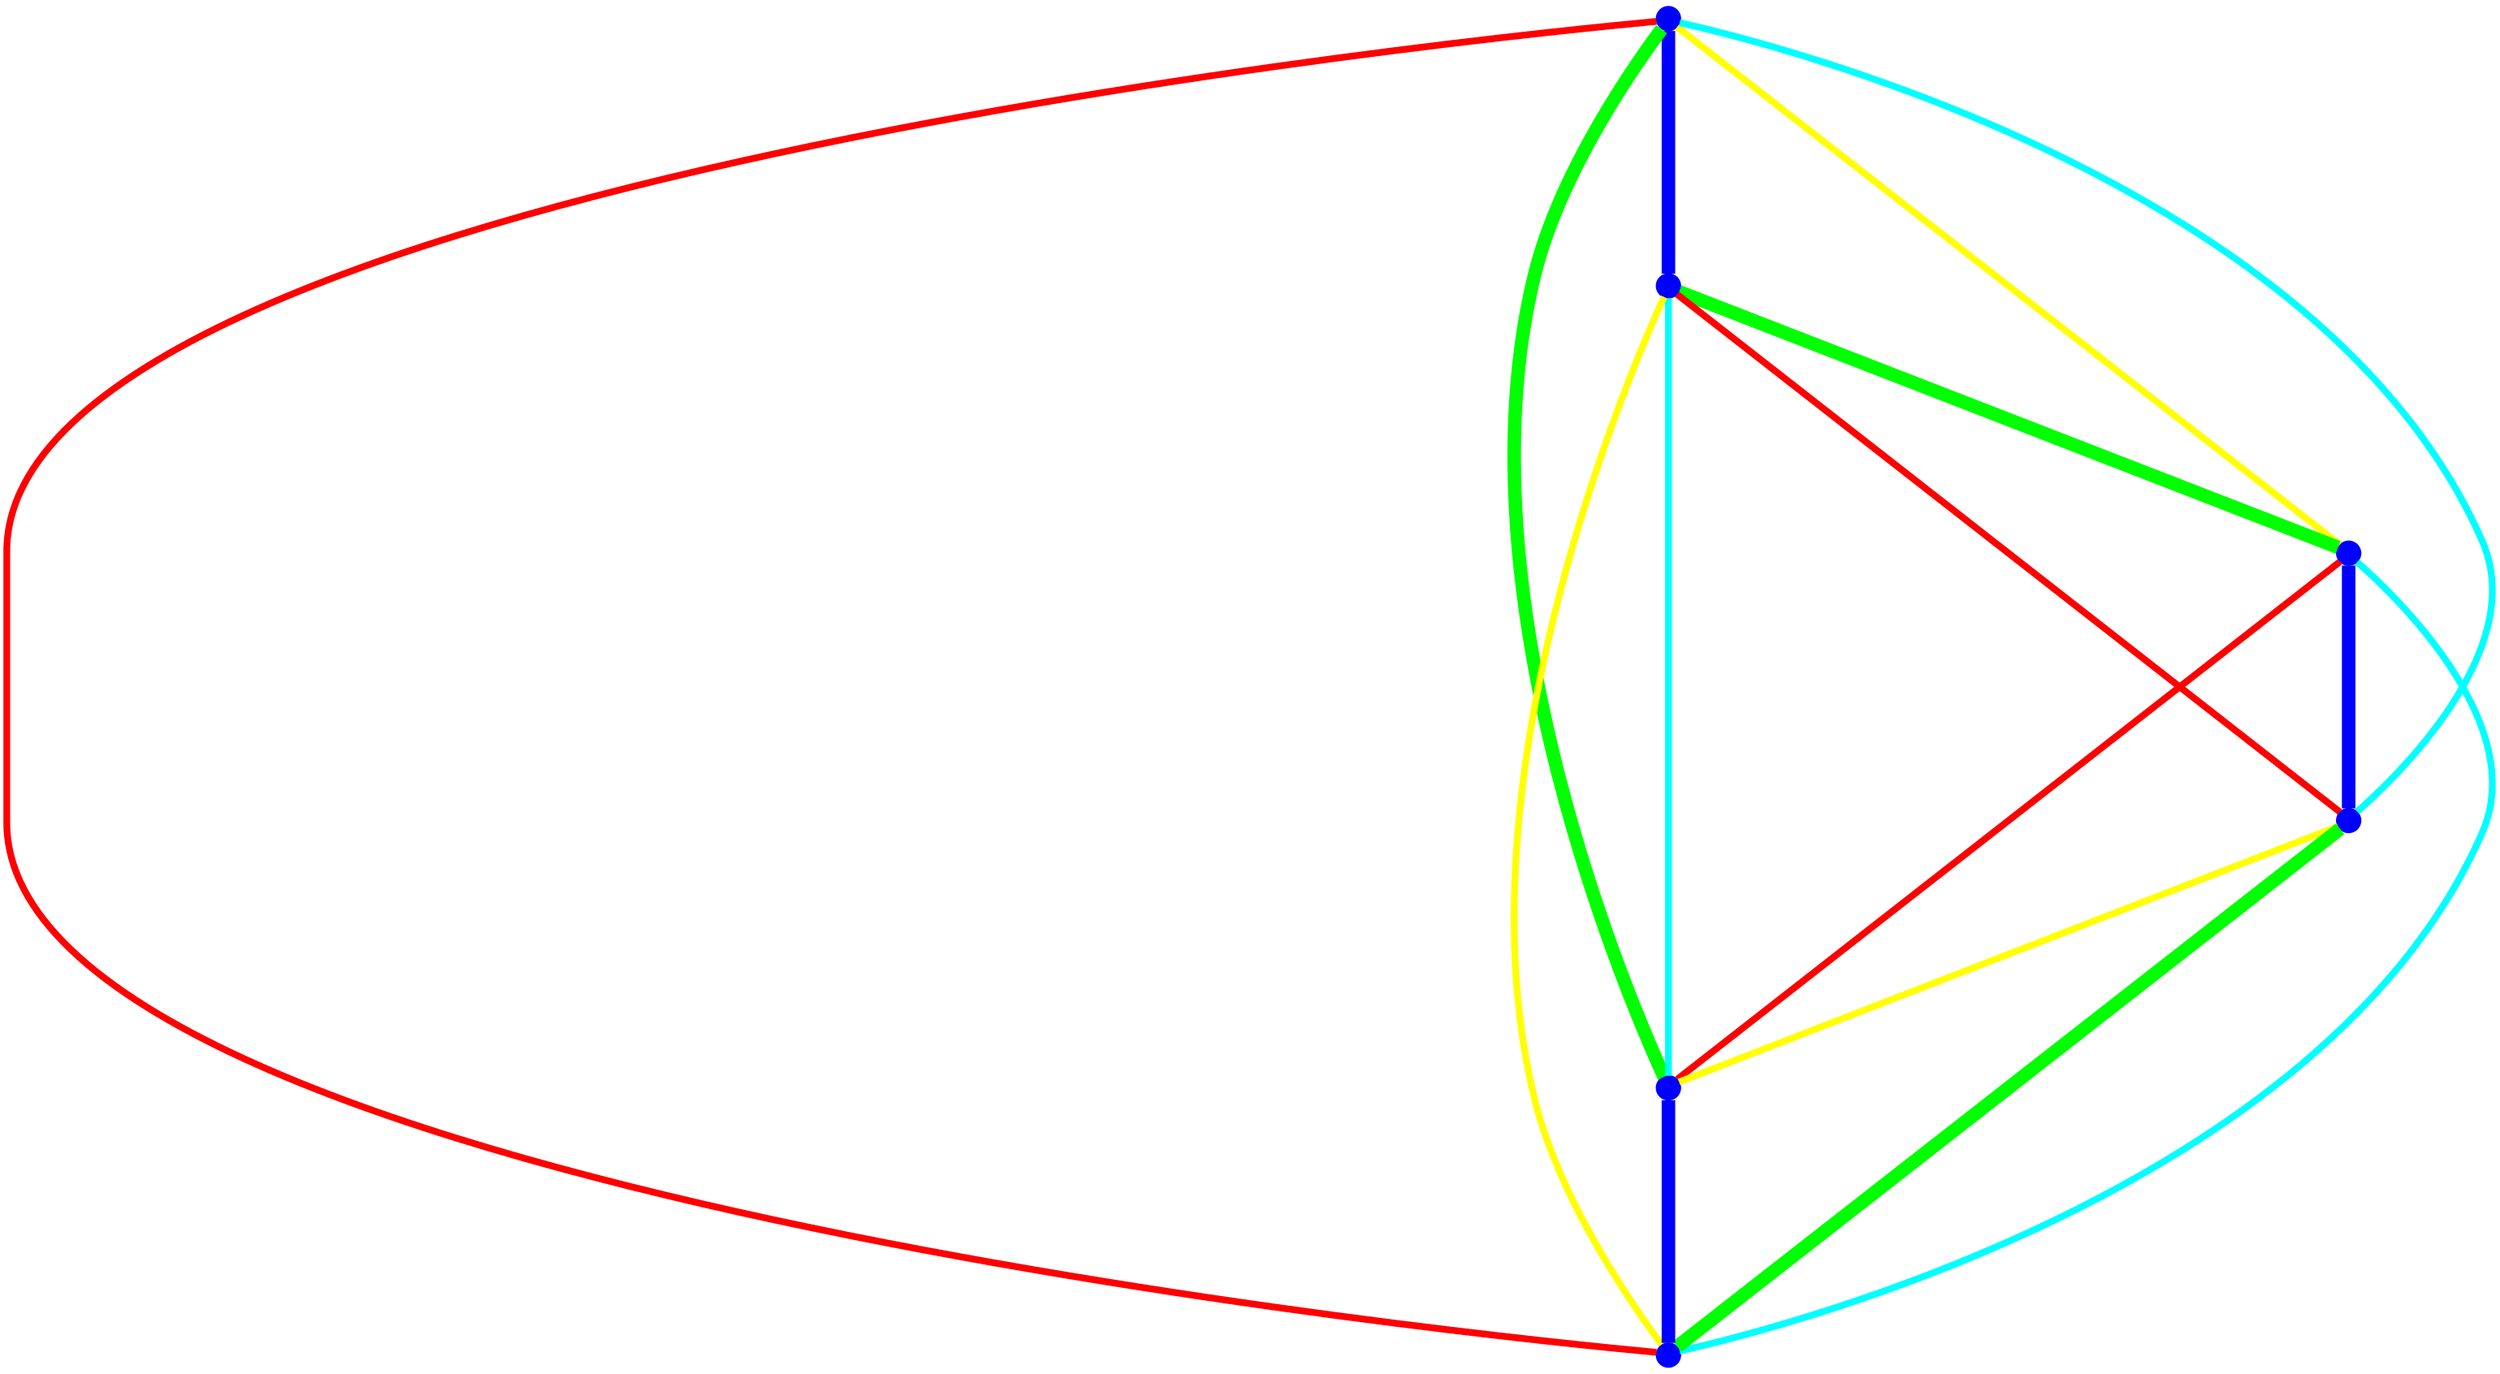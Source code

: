 graph {
ranksep=2
nodesep=2
node [label="" shape=circle style=filled fixedsize=true color=blue fillcolor=blue width=0.2];
"1" -- "2" [style="solid",penwidth="8",color="blue"];
"1" -- "3" [style="solid",penwidth="4",color="yellow"];
"1" -- "4" [style="solid",penwidth="4",color="cyan"];
"1" -- "5" [style="solid",penwidth="8",color="green"];
"1" -- "6" [style="solid",penwidth="4",color="red"];
"2" -- "3" [style="solid",penwidth="8",color="green"];
"2" -- "4" [style="solid",penwidth="4",color="red"];
"2" -- "5" [style="solid",penwidth="4",color="cyan"];
"2" -- "6" [style="solid",penwidth="4",color="yellow"];
"3" -- "4" [style="solid",penwidth="8",color="blue"];
"3" -- "5" [style="solid",penwidth="4",color="red"];
"3" -- "6" [style="solid",penwidth="4",color="cyan"];
"4" -- "5" [style="solid",penwidth="4",color="yellow"];
"4" -- "6" [style="solid",penwidth="8",color="green"];
"5" -- "6" [style="solid",penwidth="8",color="blue"];
}
